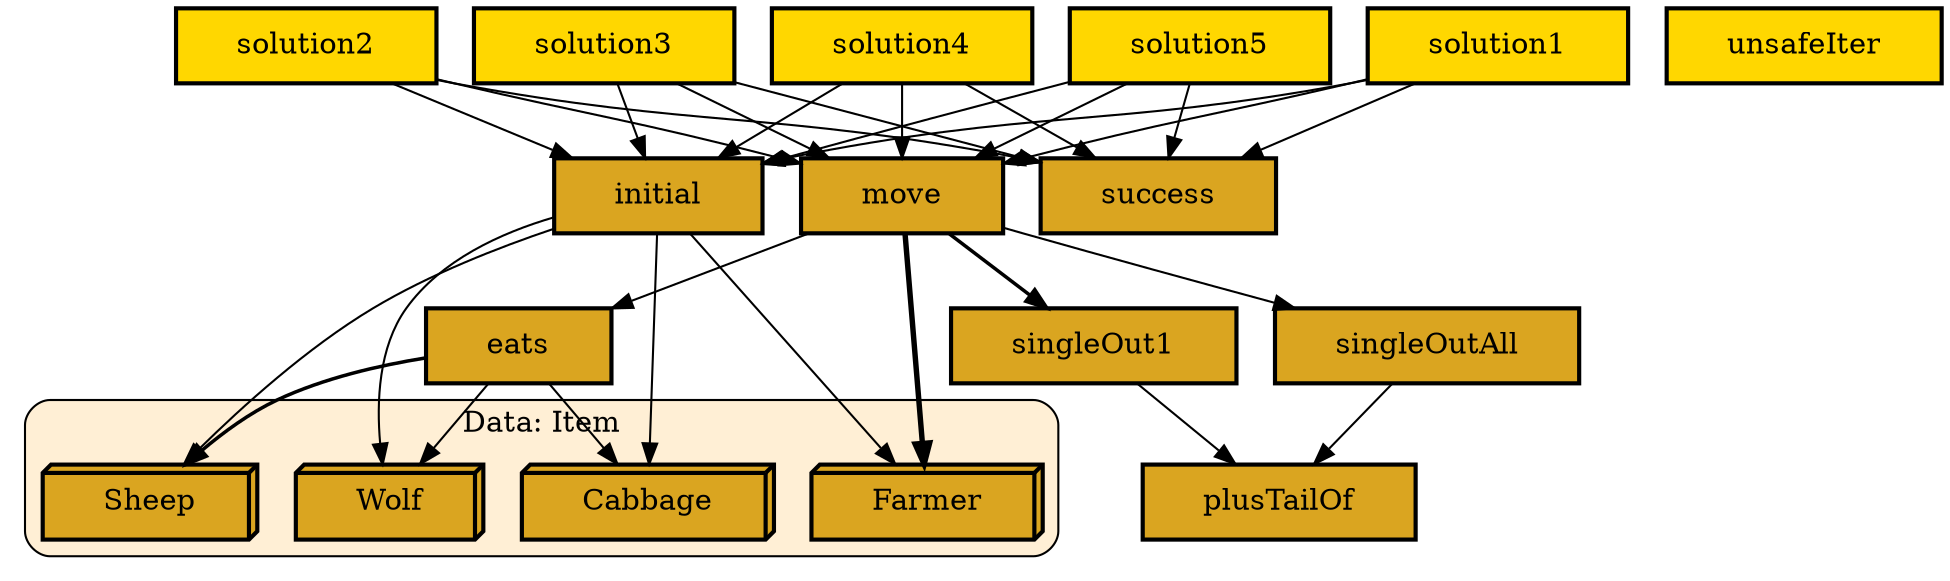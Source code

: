 digraph "Diagram of: Cabbage" {
    node [margin="0.4,0.1"
         ,style=filled];
    subgraph cluster_Data_Item {
        graph [label="Data: Item"
              ,style="filled,rounded"
              ,fillcolor=papayawhip];
        1 [label=Cabbage
          ,shape=box3d
          ,fillcolor=goldenrod
          ,style="filled,bold"];
        2 [label=Farmer
          ,shape=box3d
          ,fillcolor=goldenrod
          ,style="filled,bold"];
        3 [label=Sheep
          ,shape=box3d
          ,fillcolor=goldenrod
          ,style="filled,bold"];
        4 [label=Wolf
          ,shape=box3d
          ,fillcolor=goldenrod
          ,style="filled,bold"];
    }
    5 [label=eats
      ,shape=box
      ,fillcolor=goldenrod
      ,style="filled,bold"];
    6 [label=initial
      ,shape=box
      ,fillcolor=goldenrod
      ,style="filled,bold"];
    7 [label=move
      ,shape=box
      ,fillcolor=goldenrod
      ,style="filled,bold"];
    8 [label=plusTailOf
      ,shape=box
      ,fillcolor=goldenrod
      ,style="filled,bold"];
    9 [label=singleOut1
      ,shape=box
      ,fillcolor=goldenrod
      ,style="filled,bold"];
    10 [label=singleOutAll
       ,shape=box
       ,fillcolor=goldenrod
       ,style="filled,bold"];
    11 [label=solution1
       ,shape=box
       ,fillcolor=gold
       ,style="filled,bold"];
    12 [label=solution2
       ,shape=box
       ,fillcolor=gold
       ,style="filled,bold"];
    13 [label=solution3
       ,shape=box
       ,fillcolor=gold
       ,style="filled,bold"];
    14 [label=solution4
       ,shape=box
       ,fillcolor=gold
       ,style="filled,bold"];
    15 [label=solution5
       ,shape=box
       ,fillcolor=gold
       ,style="filled,bold"];
    16 [label=success
       ,shape=box
       ,fillcolor=goldenrod
       ,style="filled,bold"];
    17 [label=unsafeIter
       ,shape=box
       ,fillcolor=gold
       ,style="filled,bold"];
    5 -> 1 [penwidth=1,color=black];
    5 -> 3 [penwidth=1.6931471805599454
           ,color=black];
    5 -> 4 [penwidth=1,color=black];
    6 -> 1 [penwidth=1,color=black];
    6 -> 2 [penwidth=1,color=black];
    6 -> 3 [penwidth=1,color=black];
    6 -> 4 [penwidth=1,color=black];
    7 -> 2 [penwidth=2.6094379124341005
           ,color=black];
    7 -> 5 [penwidth=1,color=black];
    7 -> 9 [penwidth=1.6931471805599454
           ,color=black];
    7 -> 10 [penwidth=1
            ,color=black];
    9 -> 8 [penwidth=1,color=black];
    10 -> 8 [penwidth=1
            ,color=black];
    11 -> 6 [penwidth=1
            ,color=black];
    11 -> 7 [penwidth=1
            ,color=black];
    11 -> 16 [penwidth=1
             ,color=black];
    12 -> 6 [penwidth=1
            ,color=black];
    12 -> 7 [penwidth=1
            ,color=black];
    12 -> 16 [penwidth=1
             ,color=black];
    13 -> 6 [penwidth=1
            ,color=black];
    13 -> 7 [penwidth=1
            ,color=black];
    13 -> 16 [penwidth=1
             ,color=black];
    14 -> 6 [penwidth=1
            ,color=black];
    14 -> 7 [penwidth=1
            ,color=black];
    14 -> 16 [penwidth=1
             ,color=black];
    15 -> 6 [penwidth=1
            ,color=black];
    15 -> 7 [penwidth=1
            ,color=black];
    15 -> 16 [penwidth=1
             ,color=black];
}
